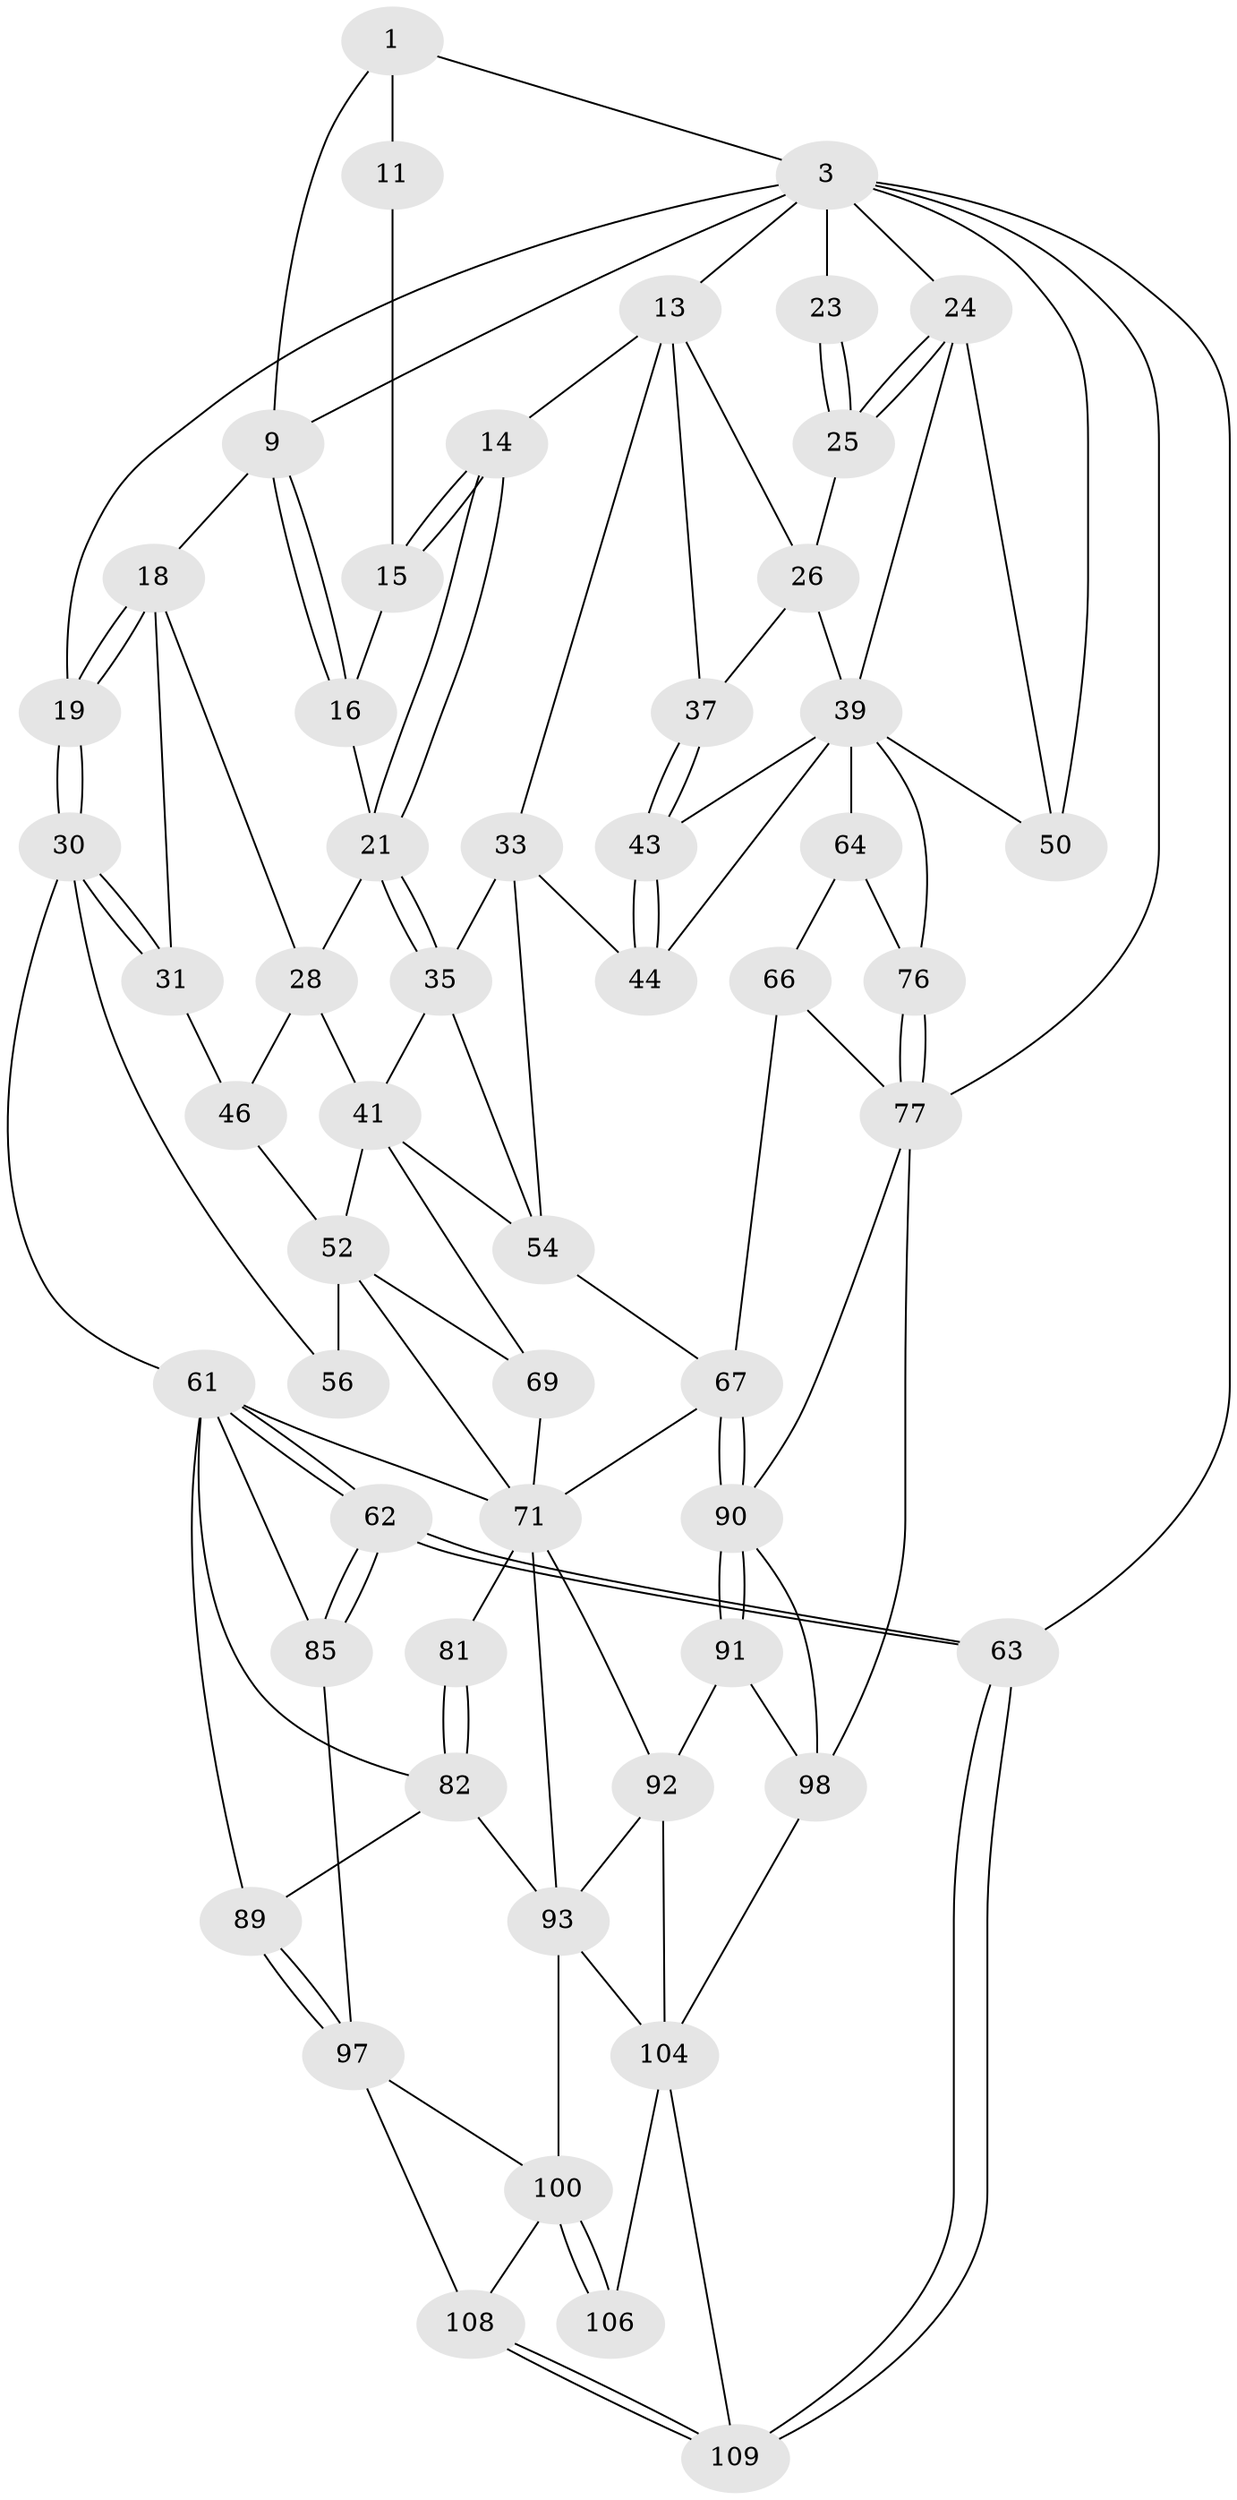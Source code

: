 // original degree distribution, {4: 0.22727272727272727, 5: 0.5454545454545454, 6: 0.20909090909090908, 3: 0.01818181818181818}
// Generated by graph-tools (version 1.1) at 2025/17/03/09/25 04:17:05]
// undirected, 55 vertices, 125 edges
graph export_dot {
graph [start="1"]
  node [color=gray90,style=filled];
  1 [pos="+0.39237680027935556+0",super="+8+2"];
  3 [pos="+0.9669073094062396+0",super="+12+4"];
  9 [pos="+0.5226045273713598+0.07850456720205844",super="+10"];
  11 [pos="+0.6628658583245622+0.016876016013590633"];
  13 [pos="+0.7390477817800939+0.2055204229318335",super="+27"];
  14 [pos="+0.6618322910621879+0.1879881958663132"];
  15 [pos="+0.6593151999647102+0.08242203396236136"];
  16 [pos="+0.5193097153050473+0.1256198520996018",super="+20"];
  18 [pos="+0.3171404953303259+0.16252560373352803",super="+29"];
  19 [pos="+0+0"];
  21 [pos="+0.5614761683756982+0.22582663070037412",super="+22"];
  23 [pos="+0.9025255431864491+0.17230817890544747"];
  24 [pos="+1+0.3738992260658903",super="+38"];
  25 [pos="+0.8975367606186322+0.2135230326823895"];
  26 [pos="+0.8457009251453644+0.2501010530516932",super="+36"];
  28 [pos="+0.33144232364043397+0.29673341044596485",super="+42"];
  30 [pos="+0+0.14379740049972664",super="+57"];
  31 [pos="+0+0.21603173807921783"];
  33 [pos="+0.6517947027969154+0.4057153063538365",super="+34"];
  35 [pos="+0.5590107305031576+0.3785514602892327",super="+40"];
  37 [pos="+0.8023824766485639+0.3468787318786827"];
  39 [pos="+0.9562878530606779+0.4049254588483611",super="+45"];
  41 [pos="+0.33699623445849536+0.37129537818832975",super="+51"];
  43 [pos="+0.781782754157929+0.4197151419551884"];
  44 [pos="+0.7075037721343183+0.4481794273565559"];
  46 [pos="+0.14193436425240813+0.3711261521356062"];
  50 [pos="+1+0.5277718739468764"];
  52 [pos="+0.23200914995426108+0.4854689811069579",super="+53+58"];
  54 [pos="+0.4208758527558305+0.5260482669230991",super="+60"];
  56 [pos="+0.13508351368984092+0.562244450917491"];
  61 [pos="+0+0.658198951435436",super="+75"];
  62 [pos="+0+0.8086930509624545"];
  63 [pos="+0+1"];
  64 [pos="+0.7261705846507629+0.5038426524350905",super="+65"];
  66 [pos="+0.6375557615779803+0.6695607885844406"];
  67 [pos="+0.6335359104403989+0.669427280576545",super="+68"];
  69 [pos="+0.3092516193448388+0.5525919773249067"];
  71 [pos="+0.41185937272560913+0.6828368869922157",super="+72+86"];
  76 [pos="+0.8984497180284189+0.5816612492039778"];
  77 [pos="+0.7610851478232863+0.7516801463286139",super="+78+80"];
  81 [pos="+0.24339326260891667+0.7231925597193357"];
  82 [pos="+0.23283060961227572+0.7334882807738746",super="+88"];
  85 [pos="+0+0.811473525524599"];
  89 [pos="+0.1617590659901974+0.791878991095445"];
  90 [pos="+0.5368282446753919+0.8316471081749219",super="+96"];
  91 [pos="+0.5068065882936269+0.8511928861360567"];
  92 [pos="+0.45103805506018424+0.8473306137088419",super="+95"];
  93 [pos="+0.3427090044218844+0.8838105585136984",super="+94"];
  97 [pos="+0+0.8306441609784027",super="+102"];
  98 [pos="+0.8638365923921657+1",super="+103"];
  100 [pos="+0.15317394421892339+0.8825528325962569",super="+101"];
  104 [pos="+0.35660539117959505+0.9467884715330216",super="+105+110"];
  106 [pos="+0.22270284646142524+0.9568424997778133"];
  108 [pos="+0.02508463297139311+1"];
  109 [pos="+0+1"];
  1 -- 11;
  1 -- 9;
  1 -- 3;
  3 -- 13;
  3 -- 23 [weight=2];
  3 -- 50;
  3 -- 19;
  3 -- 24;
  3 -- 63 [weight=2];
  3 -- 9;
  3 -- 77;
  9 -- 16 [weight=2];
  9 -- 16;
  9 -- 18;
  11 -- 15;
  13 -- 14;
  13 -- 33;
  13 -- 26;
  13 -- 37;
  14 -- 15;
  14 -- 15;
  14 -- 21;
  14 -- 21;
  15 -- 16;
  16 -- 21;
  18 -- 19;
  18 -- 19;
  18 -- 28;
  18 -- 31;
  19 -- 30;
  19 -- 30;
  21 -- 35;
  21 -- 35;
  21 -- 28;
  23 -- 25;
  23 -- 25;
  24 -- 25;
  24 -- 25;
  24 -- 50;
  24 -- 39;
  25 -- 26;
  26 -- 37;
  26 -- 39;
  28 -- 41;
  28 -- 46;
  30 -- 31;
  30 -- 31;
  30 -- 56;
  30 -- 61;
  31 -- 46;
  33 -- 44;
  33 -- 35;
  33 -- 54;
  35 -- 41;
  35 -- 54;
  37 -- 43;
  37 -- 43;
  39 -- 64 [weight=2];
  39 -- 50;
  39 -- 43;
  39 -- 44;
  39 -- 76;
  41 -- 52;
  41 -- 69;
  41 -- 54;
  43 -- 44;
  43 -- 44;
  46 -- 52;
  52 -- 56 [weight=2];
  52 -- 69;
  52 -- 71;
  54 -- 67;
  61 -- 62;
  61 -- 62;
  61 -- 82;
  61 -- 85;
  61 -- 71;
  61 -- 89;
  62 -- 63;
  62 -- 63;
  62 -- 85;
  62 -- 85;
  63 -- 109;
  63 -- 109;
  64 -- 66;
  64 -- 76;
  66 -- 67;
  66 -- 77;
  67 -- 90;
  67 -- 90;
  67 -- 71;
  69 -- 71;
  71 -- 81 [weight=2];
  71 -- 92;
  71 -- 93;
  76 -- 77;
  76 -- 77;
  77 -- 90;
  77 -- 98;
  81 -- 82;
  81 -- 82;
  82 -- 89;
  82 -- 93;
  85 -- 97;
  89 -- 97;
  89 -- 97;
  90 -- 91;
  90 -- 91;
  90 -- 98;
  91 -- 92;
  91 -- 98;
  92 -- 104;
  92 -- 93;
  93 -- 100;
  93 -- 104;
  97 -- 108;
  97 -- 100;
  98 -- 104;
  100 -- 106 [weight=2];
  100 -- 106;
  100 -- 108;
  104 -- 106;
  104 -- 109;
  108 -- 109;
  108 -- 109;
}
